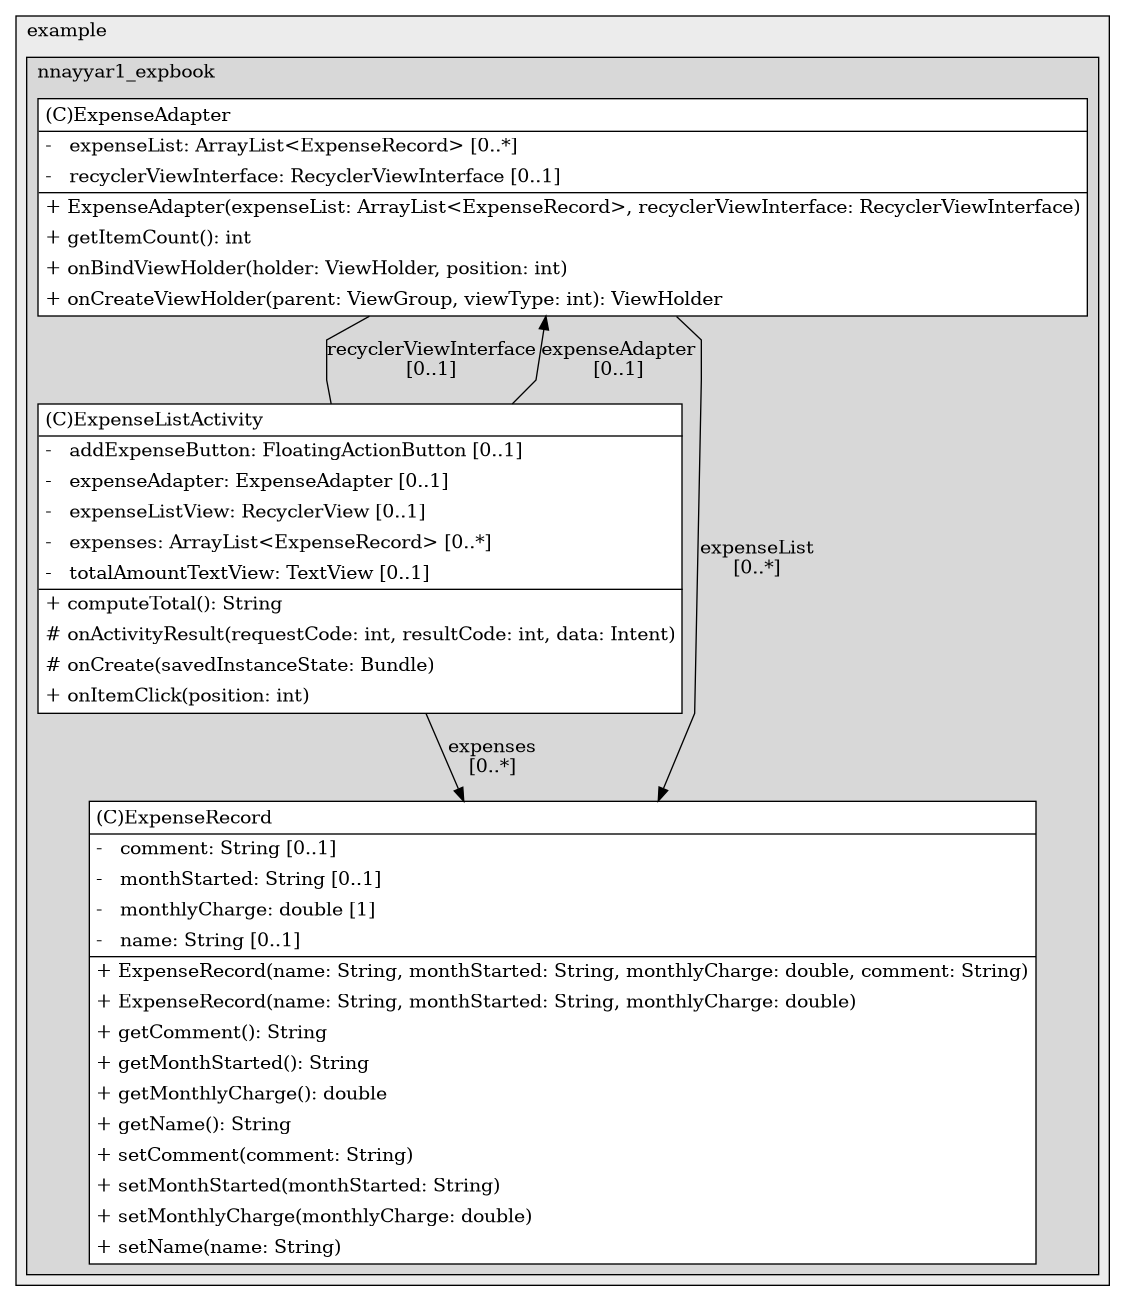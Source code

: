 @startuml

/' diagram meta data start
config=StructureConfiguration;
{
  "projectClassification": {
    "searchMode": "OpenProject", // OpenProject, AllProjects
    "includedProjects": "",
    "pathEndKeywords": "*.impl",
    "isClientPath": "",
    "isClientName": "",
    "isTestPath": "",
    "isTestName": "",
    "isMappingPath": "",
    "isMappingName": "",
    "isDataAccessPath": "",
    "isDataAccessName": "",
    "isDataStructurePath": "",
    "isDataStructureName": "",
    "isInterfaceStructuresPath": "",
    "isInterfaceStructuresName": "",
    "isEntryPointPath": "",
    "isEntryPointName": "",
    "treatFinalFieldsAsMandatory": false
  },
  "graphRestriction": {
    "classPackageExcludeFilter": "",
    "classPackageIncludeFilter": "",
    "classNameExcludeFilter": "",
    "classNameIncludeFilter": "",
    "methodNameExcludeFilter": "",
    "methodNameIncludeFilter": "",
    "removeByInheritance": "", // inheritance/annotation based filtering is done in a second step
    "removeByAnnotation": "",
    "removeByClassPackage": "", // cleanup the graph after inheritance/annotation based filtering is done
    "removeByClassName": "",
    "cutMappings": false,
    "cutEnum": true,
    "cutTests": true,
    "cutClient": true,
    "cutDataAccess": false,
    "cutInterfaceStructures": false,
    "cutDataStructures": false,
    "cutGetterAndSetter": false,
    "cutConstructors": false
  },
  "graphTraversal": {
    "forwardDepth": 3,
    "backwardDepth": 3,
    "classPackageExcludeFilter": "",
    "classPackageIncludeFilter": "",
    "classNameExcludeFilter": "",
    "classNameIncludeFilter": "",
    "methodNameExcludeFilter": "",
    "methodNameIncludeFilter": "",
    "hideMappings": false,
    "hideDataStructures": false,
    "hidePrivateMethods": true,
    "hideInterfaceCalls": true, // indirection: implementation -> interface (is hidden) -> implementation
    "onlyShowApplicationEntryPoints": false, // root node is included
    "useMethodCallsForStructureDiagram": "ForwardOnly" // ForwardOnly, BothDirections, No
  },
  "details": {
    "aggregation": "GroupByClass", // ByClass, GroupByClass, None
    "showClassGenericTypes": true,
    "showMethods": true,
    "showMethodParameterNames": true,
    "showMethodParameterTypes": true,
    "showMethodReturnType": true,
    "showPackageLevels": 2,
    "showDetailedClassStructure": true
  },
  "rootClass": "com.example.nnayyar1_expbook.ExpenseRecord",
  "extensionCallbackMethod": "" // qualified.class.name#methodName - signature: public static String method(String)
}
diagram meta data end '/



digraph g {
    rankdir="TB"
    splines=polyline
    

'nodes 
subgraph cluster_1322970774 { 
   	label=example
	labeljust=l
	fillcolor="#ececec"
	style=filled
   
   subgraph cluster_4760394 { 
   	label=nnayyar1_expbook
	labeljust=l
	fillcolor="#d8d8d8"
	style=filled
   
   ExpenseAdapter2055537897[
	label=<<TABLE BORDER="1" CELLBORDER="0" CELLPADDING="4" CELLSPACING="0">
<TR><TD ALIGN="LEFT" >(C)ExpenseAdapter</TD></TR>
<HR/>
<TR><TD ALIGN="LEFT" >-   expenseList: ArrayList&lt;ExpenseRecord&gt; [0..*]</TD></TR>
<TR><TD ALIGN="LEFT" >-   recyclerViewInterface: RecyclerViewInterface [0..1]</TD></TR>
<HR/>
<TR><TD ALIGN="LEFT" >+ ExpenseAdapter(expenseList: ArrayList&lt;ExpenseRecord&gt;, recyclerViewInterface: RecyclerViewInterface)</TD></TR>
<TR><TD ALIGN="LEFT" >+ getItemCount(): int</TD></TR>
<TR><TD ALIGN="LEFT" >+ onBindViewHolder(holder: ViewHolder, position: int)</TD></TR>
<TR><TD ALIGN="LEFT" >+ onCreateViewHolder(parent: ViewGroup, viewType: int): ViewHolder</TD></TR>
</TABLE>>
	style=filled
	margin=0
	shape=plaintext
	fillcolor="#FFFFFF"
];

ExpenseListActivity2055537897[
	label=<<TABLE BORDER="1" CELLBORDER="0" CELLPADDING="4" CELLSPACING="0">
<TR><TD ALIGN="LEFT" >(C)ExpenseListActivity</TD></TR>
<HR/>
<TR><TD ALIGN="LEFT" >-   addExpenseButton: FloatingActionButton [0..1]</TD></TR>
<TR><TD ALIGN="LEFT" >-   expenseAdapter: ExpenseAdapter [0..1]</TD></TR>
<TR><TD ALIGN="LEFT" >-   expenseListView: RecyclerView [0..1]</TD></TR>
<TR><TD ALIGN="LEFT" >-   expenses: ArrayList&lt;ExpenseRecord&gt; [0..*]</TD></TR>
<TR><TD ALIGN="LEFT" >-   totalAmountTextView: TextView [0..1]</TD></TR>
<HR/>
<TR><TD ALIGN="LEFT" >+ computeTotal(): String</TD></TR>
<TR><TD ALIGN="LEFT" ># onActivityResult(requestCode: int, resultCode: int, data: Intent)</TD></TR>
<TR><TD ALIGN="LEFT" ># onCreate(savedInstanceState: Bundle)</TD></TR>
<TR><TD ALIGN="LEFT" >+ onItemClick(position: int)</TD></TR>
</TABLE>>
	style=filled
	margin=0
	shape=plaintext
	fillcolor="#FFFFFF"
];

ExpenseRecord2055537897[
	label=<<TABLE BORDER="1" CELLBORDER="0" CELLPADDING="4" CELLSPACING="0">
<TR><TD ALIGN="LEFT" >(C)ExpenseRecord</TD></TR>
<HR/>
<TR><TD ALIGN="LEFT" >-   comment: String [0..1]</TD></TR>
<TR><TD ALIGN="LEFT" >-   monthStarted: String [0..1]</TD></TR>
<TR><TD ALIGN="LEFT" >-   monthlyCharge: double [1]</TD></TR>
<TR><TD ALIGN="LEFT" >-   name: String [0..1]</TD></TR>
<HR/>
<TR><TD ALIGN="LEFT" >+ ExpenseRecord(name: String, monthStarted: String, monthlyCharge: double, comment: String)</TD></TR>
<TR><TD ALIGN="LEFT" >+ ExpenseRecord(name: String, monthStarted: String, monthlyCharge: double)</TD></TR>
<TR><TD ALIGN="LEFT" >+ getComment(): String</TD></TR>
<TR><TD ALIGN="LEFT" >+ getMonthStarted(): String</TD></TR>
<TR><TD ALIGN="LEFT" >+ getMonthlyCharge(): double</TD></TR>
<TR><TD ALIGN="LEFT" >+ getName(): String</TD></TR>
<TR><TD ALIGN="LEFT" >+ setComment(comment: String)</TD></TR>
<TR><TD ALIGN="LEFT" >+ setMonthStarted(monthStarted: String)</TD></TR>
<TR><TD ALIGN="LEFT" >+ setMonthlyCharge(monthlyCharge: double)</TD></TR>
<TR><TD ALIGN="LEFT" >+ setName(name: String)</TD></TR>
</TABLE>>
	style=filled
	margin=0
	shape=plaintext
	fillcolor="#FFFFFF"
];
} 
} 

'edges    
ExpenseAdapter2055537897 -> ExpenseListActivity2055537897[label="recyclerViewInterface
[0..1]", arrowhead=none];
ExpenseAdapter2055537897 -> ExpenseRecord2055537897[label="expenseList
[0..*]"];
ExpenseListActivity2055537897 -> ExpenseAdapter2055537897[label="expenseAdapter
[0..1]"];
ExpenseListActivity2055537897 -> ExpenseRecord2055537897[label="expenses
[0..*]"];
    
}
@enduml